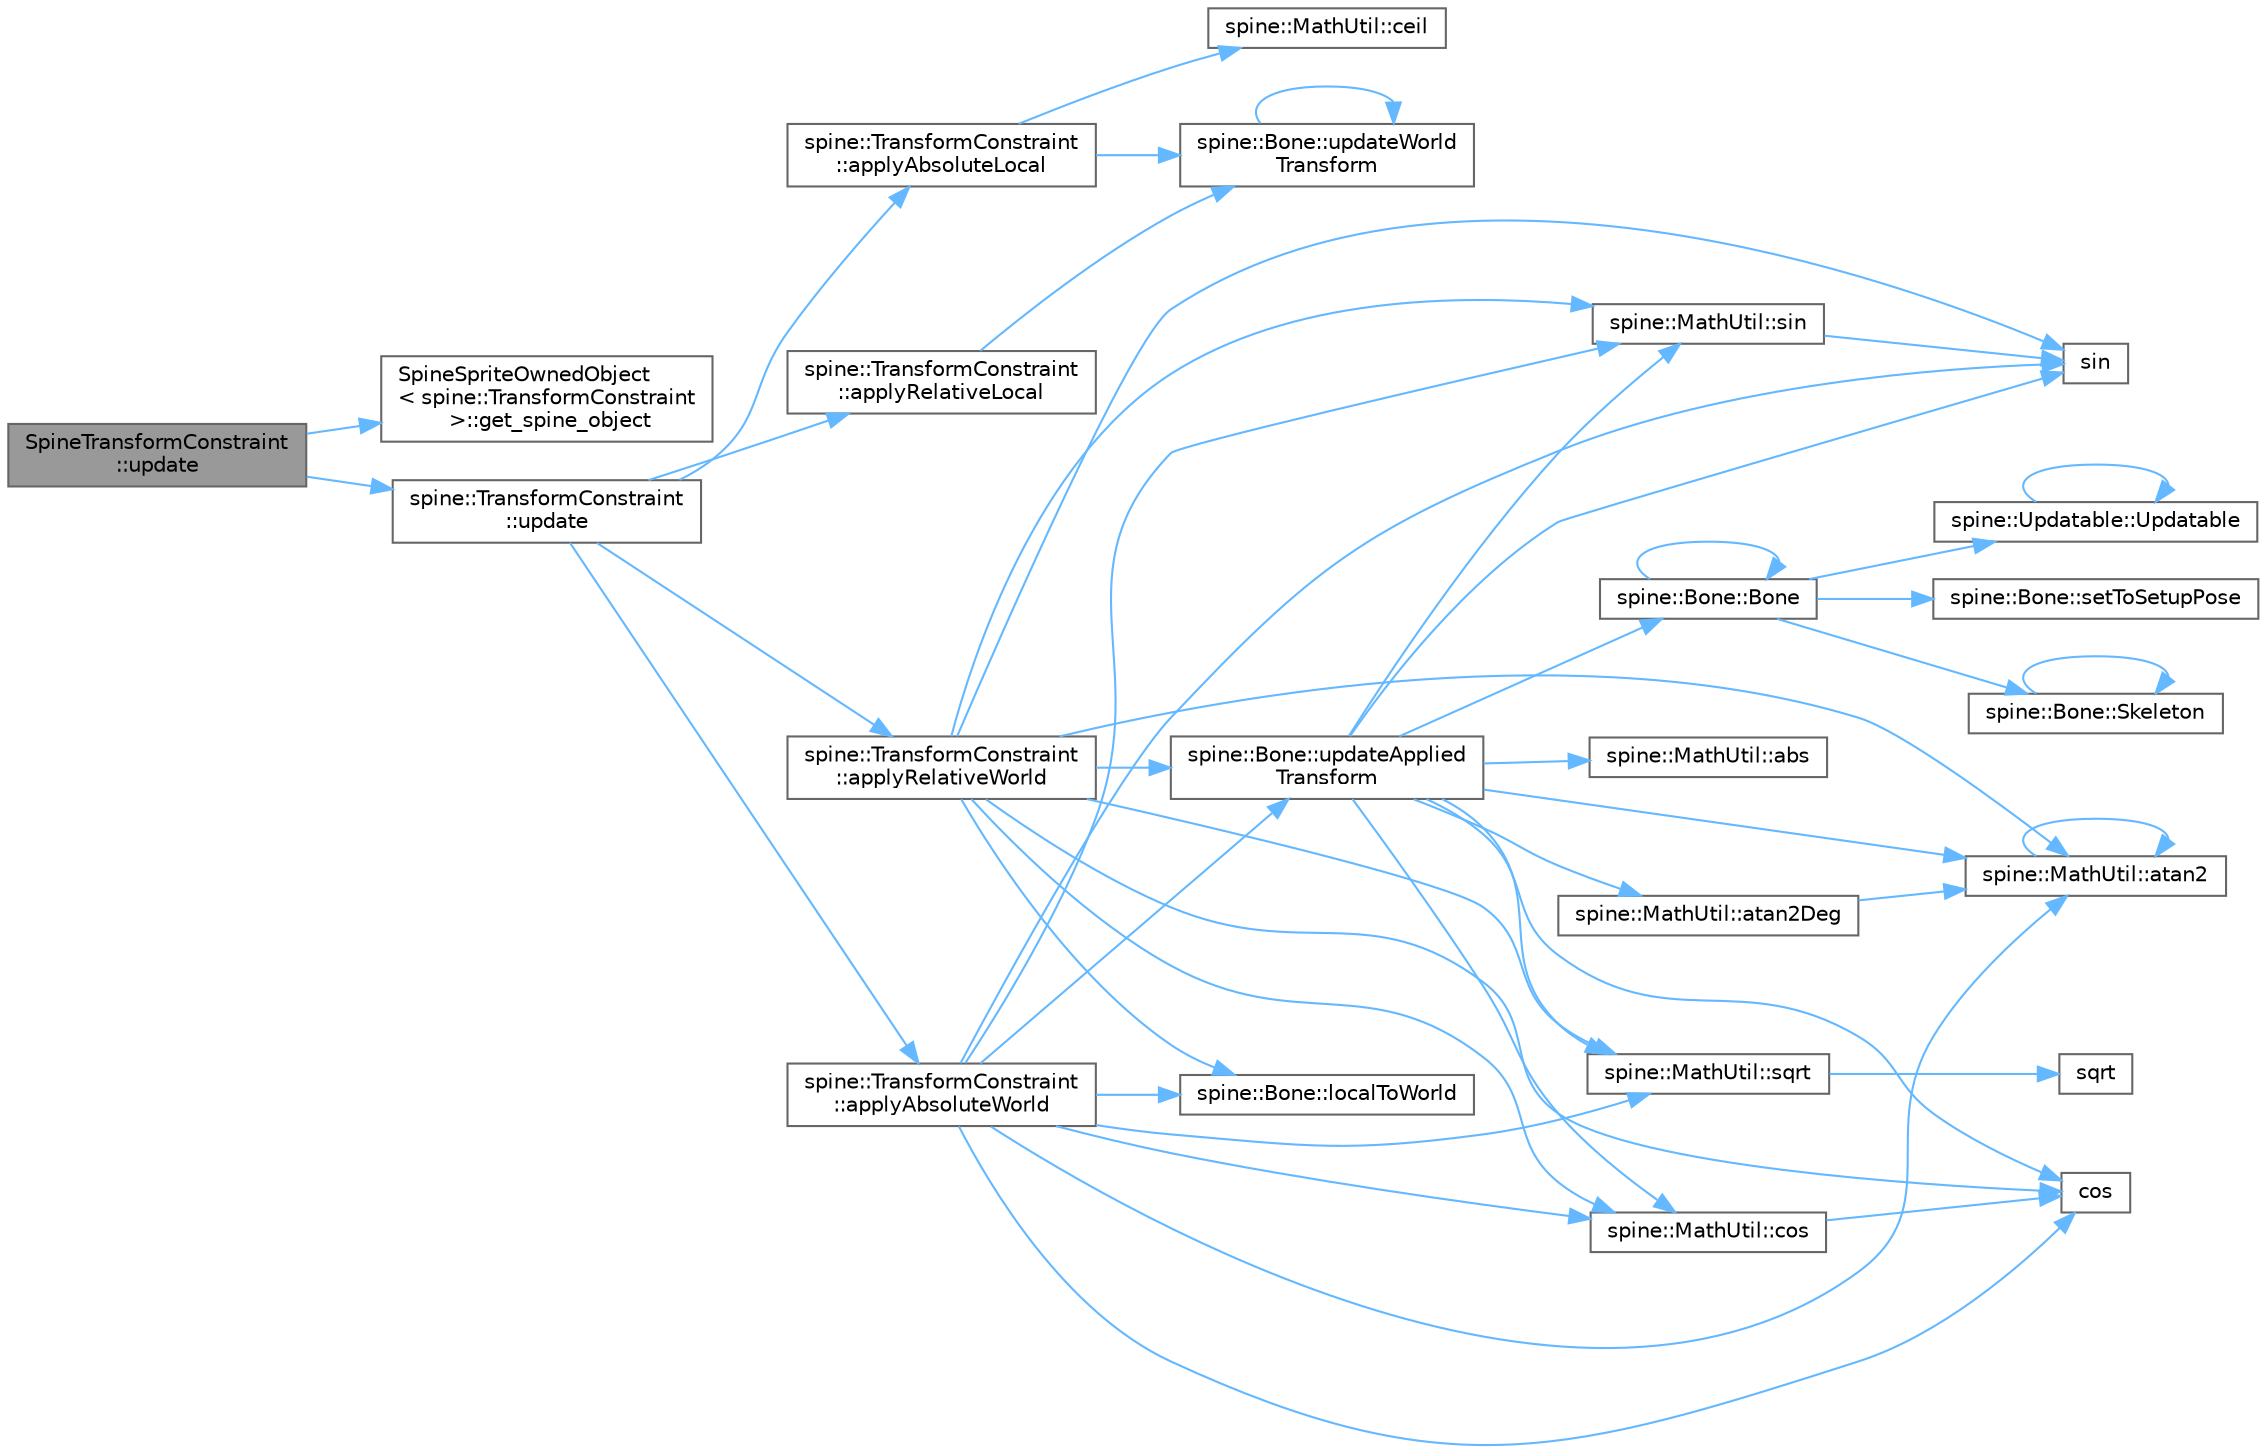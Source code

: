 digraph "SpineTransformConstraint::update"
{
 // LATEX_PDF_SIZE
  bgcolor="transparent";
  edge [fontname=Helvetica,fontsize=10,labelfontname=Helvetica,labelfontsize=10];
  node [fontname=Helvetica,fontsize=10,shape=box,height=0.2,width=0.4];
  rankdir="LR";
  Node1 [id="Node000001",label="SpineTransformConstraint\l::update",height=0.2,width=0.4,color="gray40", fillcolor="grey60", style="filled", fontcolor="black",tooltip=" "];
  Node1 -> Node2 [id="edge47_Node000001_Node000002",color="steelblue1",style="solid",tooltip=" "];
  Node2 [id="Node000002",label="SpineSpriteOwnedObject\l\< spine::TransformConstraint\l \>::get_spine_object",height=0.2,width=0.4,color="grey40", fillcolor="white", style="filled",URL="$class_spine_sprite_owned_object.html#aba9c7c6ef398e3803ce5e59db1a54271",tooltip=" "];
  Node1 -> Node3 [id="edge48_Node000001_Node000003",color="steelblue1",style="solid",tooltip=" "];
  Node3 [id="Node000003",label="spine::TransformConstraint\l::update",height=0.2,width=0.4,color="grey40", fillcolor="white", style="filled",URL="$classspine_1_1_transform_constraint.html#aa0bd79a6afd0128fda75c62841b8d332",tooltip=" "];
  Node3 -> Node4 [id="edge49_Node000003_Node000004",color="steelblue1",style="solid",tooltip=" "];
  Node4 [id="Node000004",label="spine::TransformConstraint\l::applyAbsoluteLocal",height=0.2,width=0.4,color="grey40", fillcolor="white", style="filled",URL="$classspine_1_1_transform_constraint.html#ac5406f9db193b6fb023c7322a87a03cd",tooltip=" "];
  Node4 -> Node5 [id="edge50_Node000004_Node000005",color="steelblue1",style="solid",tooltip=" "];
  Node5 [id="Node000005",label="spine::MathUtil::ceil",height=0.2,width=0.4,color="grey40", fillcolor="white", style="filled",URL="$classspine_1_1_math_util.html#aea6565bc5f6d38004a6ea1a1ab84c575",tooltip=" "];
  Node4 -> Node6 [id="edge51_Node000004_Node000006",color="steelblue1",style="solid",tooltip=" "];
  Node6 [id="Node000006",label="spine::Bone::updateWorld\lTransform",height=0.2,width=0.4,color="grey40", fillcolor="white", style="filled",URL="$classspine_1_1_bone.html#aedeb976475a3a7a629d21968efa62409",tooltip="Computes the world transform using the parent bone and this bone's local transform."];
  Node6 -> Node6 [id="edge52_Node000006_Node000006",color="steelblue1",style="solid",tooltip=" "];
  Node3 -> Node7 [id="edge53_Node000003_Node000007",color="steelblue1",style="solid",tooltip=" "];
  Node7 [id="Node000007",label="spine::TransformConstraint\l::applyAbsoluteWorld",height=0.2,width=0.4,color="grey40", fillcolor="white", style="filled",URL="$classspine_1_1_transform_constraint.html#a04be448df1bf1598a2d47cc21bd568f1",tooltip=" "];
  Node7 -> Node8 [id="edge54_Node000007_Node000008",color="steelblue1",style="solid",tooltip=" "];
  Node8 [id="Node000008",label="spine::MathUtil::atan2",height=0.2,width=0.4,color="grey40", fillcolor="white", style="filled",URL="$classspine_1_1_math_util.html#a62cc50ea42400d975b8ad4c669ee1e91",tooltip=" "];
  Node8 -> Node8 [id="edge55_Node000008_Node000008",color="steelblue1",style="solid",tooltip=" "];
  Node7 -> Node9 [id="edge56_Node000007_Node000009",color="steelblue1",style="solid",tooltip=" "];
  Node9 [id="Node000009",label="cos",height=0.2,width=0.4,color="grey40", fillcolor="white", style="filled",URL="$_array_cwise_unary_ops_8h.html#a92b03396990b0e9eea0731aa406e31a4",tooltip=" "];
  Node7 -> Node10 [id="edge57_Node000007_Node000010",color="steelblue1",style="solid",tooltip=" "];
  Node10 [id="Node000010",label="spine::MathUtil::cos",height=0.2,width=0.4,color="grey40", fillcolor="white", style="filled",URL="$classspine_1_1_math_util.html#a97451d93f217944863bf1a1218648b1a",tooltip="Returns the cosine in radians from a lookup table."];
  Node10 -> Node9 [id="edge58_Node000010_Node000009",color="steelblue1",style="solid",tooltip=" "];
  Node7 -> Node11 [id="edge59_Node000007_Node000011",color="steelblue1",style="solid",tooltip=" "];
  Node11 [id="Node000011",label="spine::Bone::localToWorld",height=0.2,width=0.4,color="grey40", fillcolor="white", style="filled",URL="$classspine_1_1_bone.html#ae462bd602ef82c719d5e1835916a55a3",tooltip=" "];
  Node7 -> Node12 [id="edge60_Node000007_Node000012",color="steelblue1",style="solid",tooltip=" "];
  Node12 [id="Node000012",label="sin",height=0.2,width=0.4,color="grey40", fillcolor="white", style="filled",URL="$_array_cwise_unary_ops_8h.html#a9cfb0ea58bd813510a9e2db18a5e49f0",tooltip=" "];
  Node7 -> Node13 [id="edge61_Node000007_Node000013",color="steelblue1",style="solid",tooltip=" "];
  Node13 [id="Node000013",label="spine::MathUtil::sin",height=0.2,width=0.4,color="grey40", fillcolor="white", style="filled",URL="$classspine_1_1_math_util.html#a4273237273a78e42ffbd9c07c9a47578",tooltip="Returns the sine in radians from a lookup table."];
  Node13 -> Node12 [id="edge62_Node000013_Node000012",color="steelblue1",style="solid",tooltip=" "];
  Node7 -> Node14 [id="edge63_Node000007_Node000014",color="steelblue1",style="solid",tooltip=" "];
  Node14 [id="Node000014",label="spine::MathUtil::sqrt",height=0.2,width=0.4,color="grey40", fillcolor="white", style="filled",URL="$classspine_1_1_math_util.html#ae22ebef045fd25bff6c2482f32aa0a68",tooltip=" "];
  Node14 -> Node15 [id="edge64_Node000014_Node000015",color="steelblue1",style="solid",tooltip=" "];
  Node15 [id="Node000015",label="sqrt",height=0.2,width=0.4,color="grey40", fillcolor="white", style="filled",URL="$_array_cwise_unary_ops_8h.html#a656b9217a2fcb6de59dc8d1eb3079cc7",tooltip=" "];
  Node7 -> Node16 [id="edge65_Node000007_Node000016",color="steelblue1",style="solid",tooltip=" "];
  Node16 [id="Node000016",label="spine::Bone::updateApplied\lTransform",height=0.2,width=0.4,color="grey40", fillcolor="white", style="filled",URL="$classspine_1_1_bone.html#a08b8700dba49e0516e66a1a5ffff9bfd",tooltip=" "];
  Node16 -> Node17 [id="edge66_Node000016_Node000017",color="steelblue1",style="solid",tooltip=" "];
  Node17 [id="Node000017",label="spine::MathUtil::abs",height=0.2,width=0.4,color="grey40", fillcolor="white", style="filled",URL="$classspine_1_1_math_util.html#aa46d9fad3cdf39affc75789495376a86",tooltip=" "];
  Node16 -> Node8 [id="edge67_Node000016_Node000008",color="steelblue1",style="solid",tooltip=" "];
  Node16 -> Node18 [id="edge68_Node000016_Node000018",color="steelblue1",style="solid",tooltip=" "];
  Node18 [id="Node000018",label="spine::MathUtil::atan2Deg",height=0.2,width=0.4,color="grey40", fillcolor="white", style="filled",URL="$classspine_1_1_math_util.html#a783edfb25006a5361c86deb7daa50571",tooltip=" "];
  Node18 -> Node8 [id="edge69_Node000018_Node000008",color="steelblue1",style="solid",tooltip=" "];
  Node16 -> Node19 [id="edge70_Node000016_Node000019",color="steelblue1",style="solid",tooltip=" "];
  Node19 [id="Node000019",label="spine::Bone::Bone",height=0.2,width=0.4,color="grey40", fillcolor="white", style="filled",URL="$classspine_1_1_bone.html#ad156d6d752eb99c718020c8ca8c6f0f3",tooltip=" "];
  Node19 -> Node19 [id="edge71_Node000019_Node000019",color="steelblue1",style="solid",tooltip=" "];
  Node19 -> Node20 [id="edge72_Node000019_Node000020",color="steelblue1",style="solid",tooltip=" "];
  Node20 [id="Node000020",label="spine::Bone::setToSetupPose",height=0.2,width=0.4,color="grey40", fillcolor="white", style="filled",URL="$classspine_1_1_bone.html#a23c89f2fd82fab3e5d8459d75b4728c5",tooltip=" "];
  Node19 -> Node21 [id="edge73_Node000019_Node000021",color="steelblue1",style="solid",tooltip=" "];
  Node21 [id="Node000021",label="spine::Bone::Skeleton",height=0.2,width=0.4,color="grey40", fillcolor="white", style="filled",URL="$classspine_1_1_bone.html#a6a11291b70c2cbded85d321ce539c62f",tooltip=" "];
  Node21 -> Node21 [id="edge74_Node000021_Node000021",color="steelblue1",style="solid",tooltip=" "];
  Node19 -> Node22 [id="edge75_Node000019_Node000022",color="steelblue1",style="solid",tooltip=" "];
  Node22 [id="Node000022",label="spine::Updatable::Updatable",height=0.2,width=0.4,color="grey40", fillcolor="white", style="filled",URL="$classspine_1_1_updatable.html#a9a8b6c0e34f2958db872b6090455f90d",tooltip=" "];
  Node22 -> Node22 [id="edge76_Node000022_Node000022",color="steelblue1",style="solid",tooltip=" "];
  Node16 -> Node9 [id="edge77_Node000016_Node000009",color="steelblue1",style="solid",tooltip=" "];
  Node16 -> Node10 [id="edge78_Node000016_Node000010",color="steelblue1",style="solid",tooltip=" "];
  Node16 -> Node12 [id="edge79_Node000016_Node000012",color="steelblue1",style="solid",tooltip=" "];
  Node16 -> Node13 [id="edge80_Node000016_Node000013",color="steelblue1",style="solid",tooltip=" "];
  Node16 -> Node14 [id="edge81_Node000016_Node000014",color="steelblue1",style="solid",tooltip=" "];
  Node3 -> Node23 [id="edge82_Node000003_Node000023",color="steelblue1",style="solid",tooltip=" "];
  Node23 [id="Node000023",label="spine::TransformConstraint\l::applyRelativeLocal",height=0.2,width=0.4,color="grey40", fillcolor="white", style="filled",URL="$classspine_1_1_transform_constraint.html#a9dd6e80e6218b71eb00d04eccd3737db",tooltip=" "];
  Node23 -> Node6 [id="edge83_Node000023_Node000006",color="steelblue1",style="solid",tooltip=" "];
  Node3 -> Node24 [id="edge84_Node000003_Node000024",color="steelblue1",style="solid",tooltip=" "];
  Node24 [id="Node000024",label="spine::TransformConstraint\l::applyRelativeWorld",height=0.2,width=0.4,color="grey40", fillcolor="white", style="filled",URL="$classspine_1_1_transform_constraint.html#a5eb7445fae3424e77fb9415449fc801a",tooltip=" "];
  Node24 -> Node8 [id="edge85_Node000024_Node000008",color="steelblue1",style="solid",tooltip=" "];
  Node24 -> Node9 [id="edge86_Node000024_Node000009",color="steelblue1",style="solid",tooltip=" "];
  Node24 -> Node10 [id="edge87_Node000024_Node000010",color="steelblue1",style="solid",tooltip=" "];
  Node24 -> Node11 [id="edge88_Node000024_Node000011",color="steelblue1",style="solid",tooltip=" "];
  Node24 -> Node12 [id="edge89_Node000024_Node000012",color="steelblue1",style="solid",tooltip=" "];
  Node24 -> Node13 [id="edge90_Node000024_Node000013",color="steelblue1",style="solid",tooltip=" "];
  Node24 -> Node14 [id="edge91_Node000024_Node000014",color="steelblue1",style="solid",tooltip=" "];
  Node24 -> Node16 [id="edge92_Node000024_Node000016",color="steelblue1",style="solid",tooltip=" "];
}

